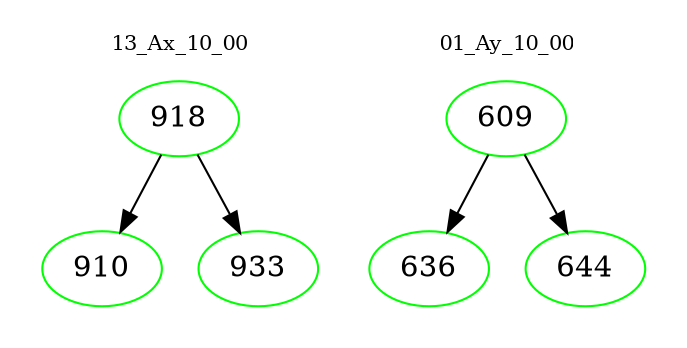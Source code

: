 digraph{
subgraph cluster_0 {
color = white
label = "13_Ax_10_00";
fontsize=10;
T0_918 [label="918", color="green"]
T0_918 -> T0_910 [color="black"]
T0_910 [label="910", color="green"]
T0_918 -> T0_933 [color="black"]
T0_933 [label="933", color="green"]
}
subgraph cluster_1 {
color = white
label = "01_Ay_10_00";
fontsize=10;
T1_609 [label="609", color="green"]
T1_609 -> T1_636 [color="black"]
T1_636 [label="636", color="green"]
T1_609 -> T1_644 [color="black"]
T1_644 [label="644", color="green"]
}
}
